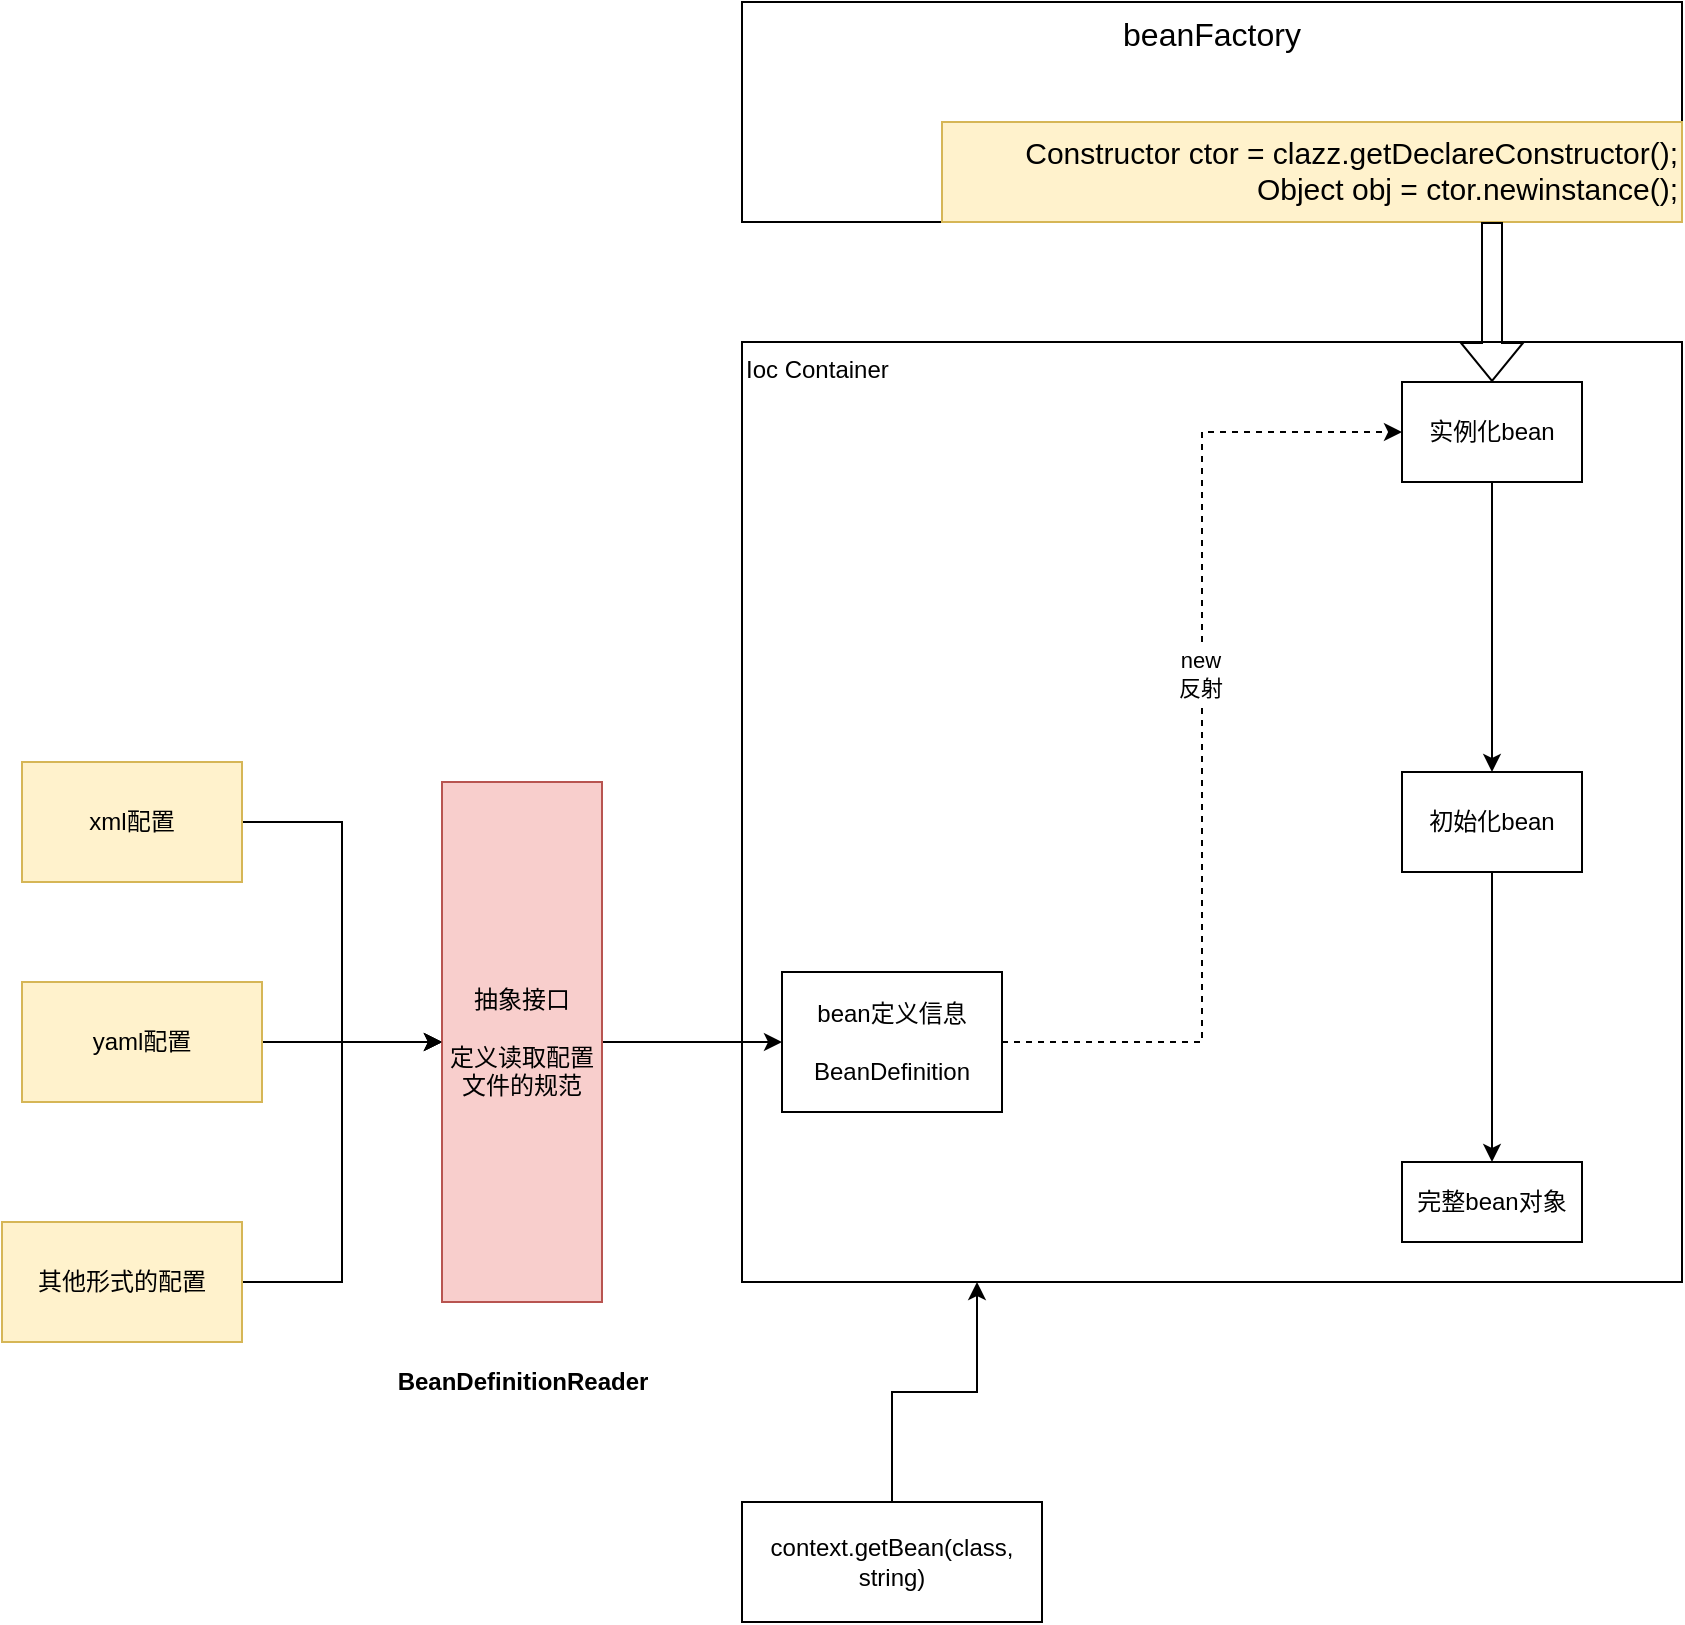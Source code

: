 <mxfile version="16.4.6" type="github">
  <diagram id="GTqQwn-BYpsyxhlhB6gD" name="第 1 页">
    <mxGraphModel dx="899" dy="2185" grid="1" gridSize="10" guides="1" tooltips="1" connect="1" arrows="1" fold="1" page="1" pageScale="1" pageWidth="827" pageHeight="1169" math="0" shadow="0">
      <root>
        <mxCell id="0" />
        <mxCell id="1" parent="0" />
        <mxCell id="BKS__MrW8ptgUIP7V3R3-1" value="Ioc Container" style="whiteSpace=wrap;html=1;aspect=fixed;align=left;verticalAlign=top;" vertex="1" parent="1">
          <mxGeometry x="400" y="100" width="470" height="470" as="geometry" />
        </mxCell>
        <mxCell id="BKS__MrW8ptgUIP7V3R3-33" style="edgeStyle=orthogonalEdgeStyle;rounded=0;orthogonalLoop=1;jettySize=auto;html=1;exitX=0.5;exitY=0;exitDx=0;exitDy=0;entryX=0.25;entryY=1;entryDx=0;entryDy=0;" edge="1" parent="1" source="BKS__MrW8ptgUIP7V3R3-9" target="BKS__MrW8ptgUIP7V3R3-1">
          <mxGeometry relative="1" as="geometry" />
        </mxCell>
        <mxCell id="BKS__MrW8ptgUIP7V3R3-9" value="context.getBean(class,&lt;br&gt;string)" style="rounded=0;whiteSpace=wrap;html=1;" vertex="1" parent="1">
          <mxGeometry x="400" y="680" width="150" height="60" as="geometry" />
        </mxCell>
        <mxCell id="BKS__MrW8ptgUIP7V3R3-27" style="edgeStyle=orthogonalEdgeStyle;rounded=0;orthogonalLoop=1;jettySize=auto;html=1;exitX=1;exitY=0.5;exitDx=0;exitDy=0;entryX=0;entryY=0.5;entryDx=0;entryDy=0;" edge="1" parent="1" source="BKS__MrW8ptgUIP7V3R3-12" target="BKS__MrW8ptgUIP7V3R3-14">
          <mxGeometry relative="1" as="geometry" />
        </mxCell>
        <mxCell id="BKS__MrW8ptgUIP7V3R3-12" value="xml配置" style="rounded=0;whiteSpace=wrap;html=1;fillColor=#fff2cc;strokeColor=#d6b656;" vertex="1" parent="1">
          <mxGeometry x="40" y="310" width="110" height="60" as="geometry" />
        </mxCell>
        <mxCell id="BKS__MrW8ptgUIP7V3R3-28" style="edgeStyle=orthogonalEdgeStyle;rounded=0;orthogonalLoop=1;jettySize=auto;html=1;exitX=1;exitY=0.5;exitDx=0;exitDy=0;entryX=0;entryY=0.5;entryDx=0;entryDy=0;" edge="1" parent="1" source="BKS__MrW8ptgUIP7V3R3-13" target="BKS__MrW8ptgUIP7V3R3-14">
          <mxGeometry relative="1" as="geometry" />
        </mxCell>
        <mxCell id="BKS__MrW8ptgUIP7V3R3-13" value="yaml配置" style="rounded=0;whiteSpace=wrap;html=1;fillColor=#fff2cc;strokeColor=#d6b656;" vertex="1" parent="1">
          <mxGeometry x="40" y="420" width="120" height="60" as="geometry" />
        </mxCell>
        <mxCell id="BKS__MrW8ptgUIP7V3R3-23" style="edgeStyle=none;rounded=0;orthogonalLoop=1;jettySize=auto;html=1;exitX=1;exitY=0.5;exitDx=0;exitDy=0;entryX=0.5;entryY=1;entryDx=0;entryDy=0;" edge="1" parent="1" source="BKS__MrW8ptgUIP7V3R3-14" target="BKS__MrW8ptgUIP7V3R3-7">
          <mxGeometry relative="1" as="geometry" />
        </mxCell>
        <mxCell id="BKS__MrW8ptgUIP7V3R3-14" value="抽象接口&lt;br&gt;&lt;br&gt;定义读取配置文件的规范" style="rounded=0;whiteSpace=wrap;html=1;fillColor=#f8cecc;strokeColor=#b85450;" vertex="1" parent="1">
          <mxGeometry x="250" y="320" width="80" height="260" as="geometry" />
        </mxCell>
        <mxCell id="BKS__MrW8ptgUIP7V3R3-29" style="edgeStyle=orthogonalEdgeStyle;rounded=0;orthogonalLoop=1;jettySize=auto;html=1;exitX=1;exitY=0.5;exitDx=0;exitDy=0;entryX=0;entryY=0.5;entryDx=0;entryDy=0;" edge="1" parent="1" source="BKS__MrW8ptgUIP7V3R3-15" target="BKS__MrW8ptgUIP7V3R3-14">
          <mxGeometry relative="1" as="geometry" />
        </mxCell>
        <mxCell id="BKS__MrW8ptgUIP7V3R3-15" value="其他形式的配置" style="rounded=0;whiteSpace=wrap;html=1;fillColor=#fff2cc;strokeColor=#d6b656;" vertex="1" parent="1">
          <mxGeometry x="30" y="540" width="120" height="60" as="geometry" />
        </mxCell>
        <mxCell id="BKS__MrW8ptgUIP7V3R3-38" style="edgeStyle=orthogonalEdgeStyle;rounded=0;orthogonalLoop=1;jettySize=auto;html=1;exitX=0.5;exitY=0;exitDx=0;exitDy=0;entryX=0;entryY=0.5;entryDx=0;entryDy=0;dashed=1;" edge="1" parent="1" source="BKS__MrW8ptgUIP7V3R3-7" target="BKS__MrW8ptgUIP7V3R3-34">
          <mxGeometry relative="1" as="geometry" />
        </mxCell>
        <mxCell id="BKS__MrW8ptgUIP7V3R3-39" value="new&lt;br&gt;反射" style="edgeLabel;html=1;align=center;verticalAlign=middle;resizable=0;points=[];" vertex="1" connectable="0" parent="BKS__MrW8ptgUIP7V3R3-38">
          <mxGeometry x="0.125" y="1" relative="1" as="geometry">
            <mxPoint as="offset" />
          </mxGeometry>
        </mxCell>
        <mxCell id="BKS__MrW8ptgUIP7V3R3-7" value="bean定义信息&lt;br&gt;&lt;br&gt;BeanDefinition" style="rounded=0;whiteSpace=wrap;html=1;direction=south;" vertex="1" parent="1">
          <mxGeometry x="420" y="415" width="110" height="70" as="geometry" />
        </mxCell>
        <mxCell id="BKS__MrW8ptgUIP7V3R3-24" value="BeanDefinitionReader" style="text;html=1;resizable=0;autosize=1;align=center;verticalAlign=middle;points=[];fillColor=none;strokeColor=none;rounded=0;fontStyle=1" vertex="1" parent="1">
          <mxGeometry x="220" y="610" width="140" height="20" as="geometry" />
        </mxCell>
        <mxCell id="BKS__MrW8ptgUIP7V3R3-41" style="rounded=0;orthogonalLoop=1;jettySize=auto;html=1;exitX=0.5;exitY=1;exitDx=0;exitDy=0;entryX=0.5;entryY=0;entryDx=0;entryDy=0;" edge="1" parent="1" source="BKS__MrW8ptgUIP7V3R3-34" target="BKS__MrW8ptgUIP7V3R3-35">
          <mxGeometry relative="1" as="geometry" />
        </mxCell>
        <mxCell id="BKS__MrW8ptgUIP7V3R3-34" value="实例化bean" style="rounded=0;whiteSpace=wrap;html=1;" vertex="1" parent="1">
          <mxGeometry x="730" y="120" width="90" height="50" as="geometry" />
        </mxCell>
        <mxCell id="BKS__MrW8ptgUIP7V3R3-42" style="edgeStyle=none;rounded=0;orthogonalLoop=1;jettySize=auto;html=1;exitX=0.5;exitY=1;exitDx=0;exitDy=0;entryX=0.5;entryY=0;entryDx=0;entryDy=0;" edge="1" parent="1" source="BKS__MrW8ptgUIP7V3R3-35" target="BKS__MrW8ptgUIP7V3R3-36">
          <mxGeometry relative="1" as="geometry" />
        </mxCell>
        <mxCell id="BKS__MrW8ptgUIP7V3R3-35" value="初始化bean" style="rounded=0;whiteSpace=wrap;html=1;" vertex="1" parent="1">
          <mxGeometry x="730" y="315" width="90" height="50" as="geometry" />
        </mxCell>
        <mxCell id="BKS__MrW8ptgUIP7V3R3-36" value="完整bean对象" style="rounded=0;whiteSpace=wrap;html=1;" vertex="1" parent="1">
          <mxGeometry x="730" y="510" width="90" height="40" as="geometry" />
        </mxCell>
        <mxCell id="BKS__MrW8ptgUIP7V3R3-43" value="&lt;font style=&quot;font-size: 16px&quot;&gt;beanFactory&lt;/font&gt;" style="rounded=0;whiteSpace=wrap;html=1;verticalAlign=top;" vertex="1" parent="1">
          <mxGeometry x="400" y="-70" width="470" height="110" as="geometry" />
        </mxCell>
        <mxCell id="BKS__MrW8ptgUIP7V3R3-44" value="&lt;div&gt;Constructor ctor = clazz.getDeclareConstructor();&lt;/div&gt;&lt;div&gt;Object obj = ctor.newinstance();&lt;/div&gt;" style="rounded=0;whiteSpace=wrap;html=1;fontSize=15;align=right;verticalAlign=top;fillColor=#fff2cc;strokeColor=#d6b656;" vertex="1" parent="1">
          <mxGeometry x="500" y="-10" width="370" height="50" as="geometry" />
        </mxCell>
        <mxCell id="BKS__MrW8ptgUIP7V3R3-45" value="" style="shape=flexArrow;endArrow=classic;html=1;rounded=0;fontSize=16;entryX=0.5;entryY=0;entryDx=0;entryDy=0;" edge="1" parent="1" target="BKS__MrW8ptgUIP7V3R3-34">
          <mxGeometry width="50" height="50" relative="1" as="geometry">
            <mxPoint x="775" y="40" as="sourcePoint" />
            <mxPoint x="750" y="30" as="targetPoint" />
          </mxGeometry>
        </mxCell>
      </root>
    </mxGraphModel>
  </diagram>
</mxfile>
